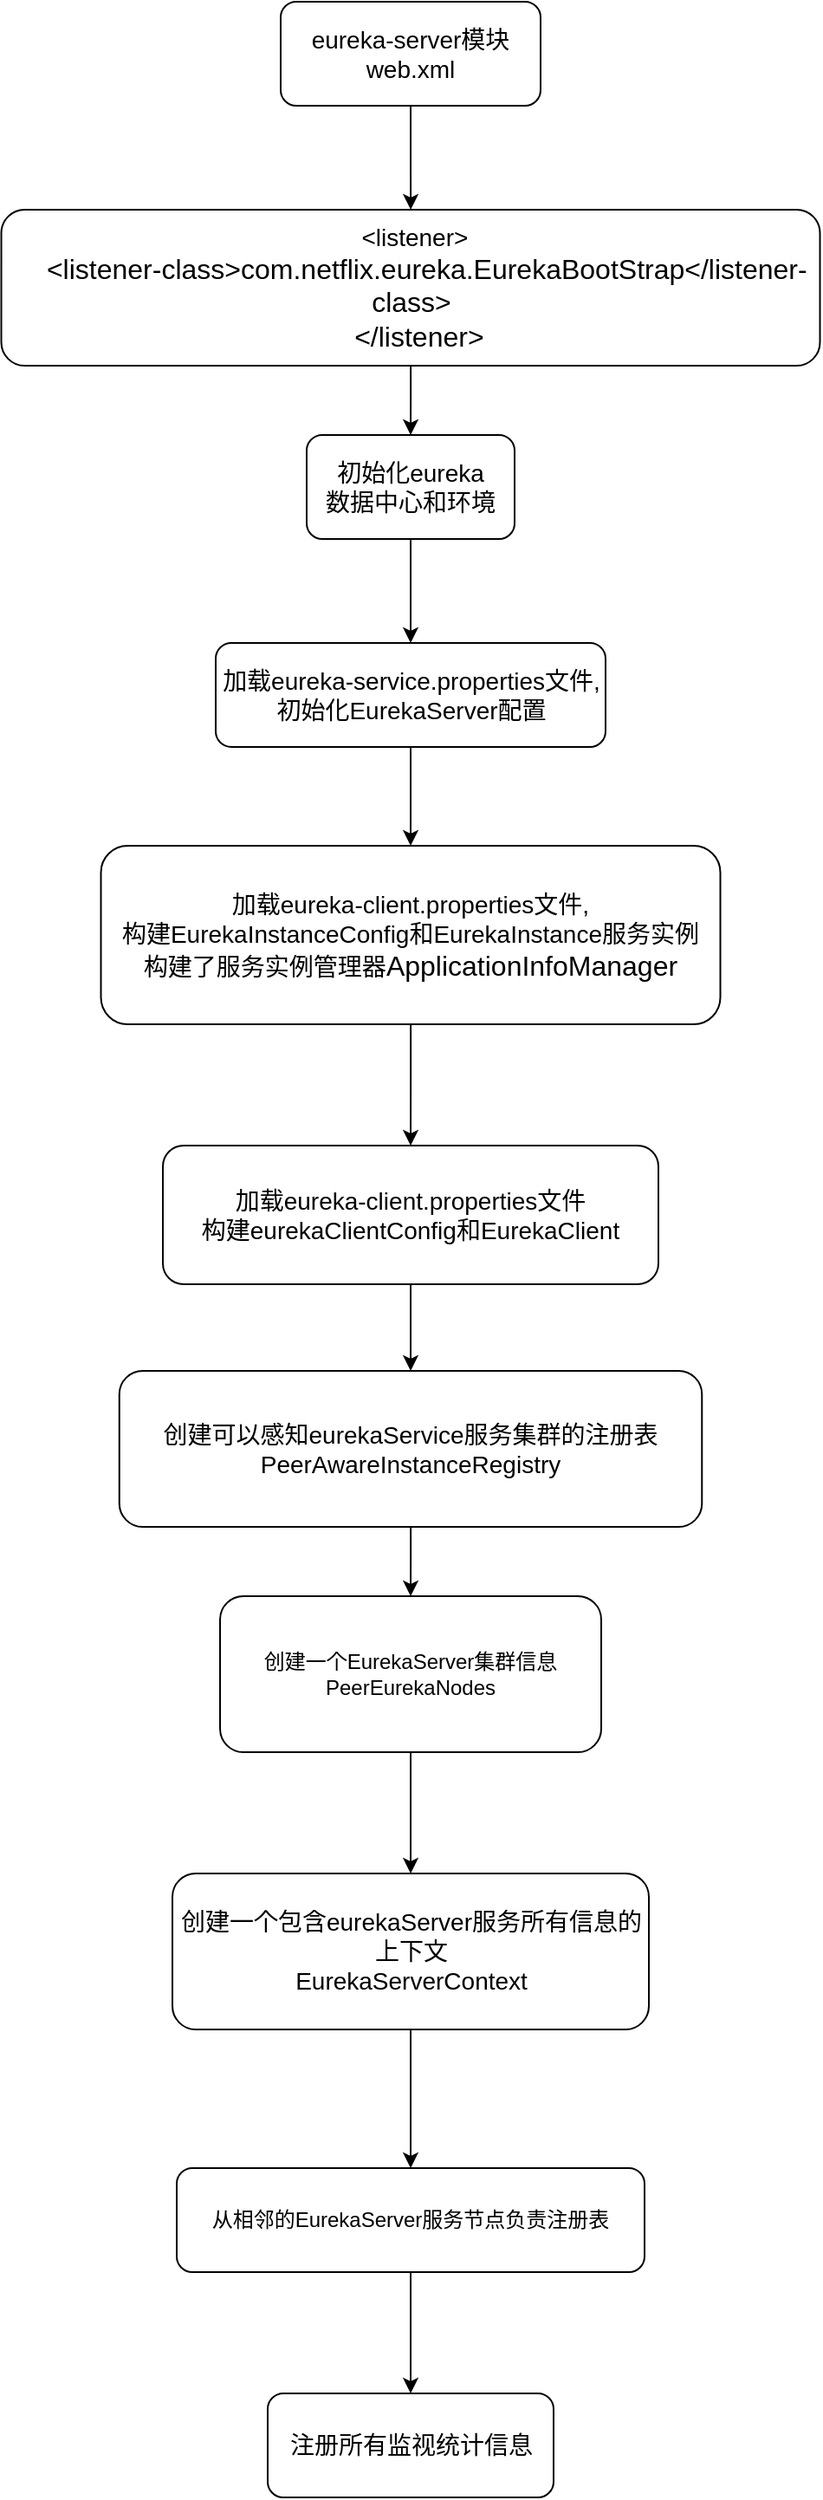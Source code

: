 <mxfile version="14.2.9" type="github">
  <diagram id="sQ6djOb2pGjh4PNV8spg" name="Page-1">
    <mxGraphModel dx="1067" dy="486" grid="1" gridSize="10" guides="1" tooltips="1" connect="1" arrows="1" fold="1" page="1" pageScale="1" pageWidth="827" pageHeight="1169" math="0" shadow="0">
      <root>
        <mxCell id="0" />
        <mxCell id="1" parent="0" />
        <mxCell id="tDibTG8U5VY8NC5ciB29-3" style="edgeStyle=orthogonalEdgeStyle;rounded=0;orthogonalLoop=1;jettySize=auto;html=1;" edge="1" parent="1" source="tDibTG8U5VY8NC5ciB29-1" target="tDibTG8U5VY8NC5ciB29-2">
          <mxGeometry relative="1" as="geometry" />
        </mxCell>
        <mxCell id="tDibTG8U5VY8NC5ciB29-1" value="&lt;font style=&quot;font-size: 14px&quot;&gt;eureka-server模块&lt;br&gt;web.xml&lt;/font&gt;" style="rounded=1;whiteSpace=wrap;html=1;" vertex="1" parent="1">
          <mxGeometry x="280" y="30" width="150" height="60" as="geometry" />
        </mxCell>
        <mxCell id="tDibTG8U5VY8NC5ciB29-6" style="edgeStyle=orthogonalEdgeStyle;rounded=0;orthogonalLoop=1;jettySize=auto;html=1;entryX=0.5;entryY=0;entryDx=0;entryDy=0;" edge="1" parent="1" source="tDibTG8U5VY8NC5ciB29-2" target="tDibTG8U5VY8NC5ciB29-4">
          <mxGeometry relative="1" as="geometry" />
        </mxCell>
        <mxCell id="tDibTG8U5VY8NC5ciB29-2" value="&lt;div&gt;&lt;font style=&quot;font-size: 14px&quot;&gt;&amp;nbsp;&amp;lt;listener&amp;gt;&lt;/font&gt;&lt;/div&gt;&lt;div&gt;&lt;font size=&quot;3&quot;&gt;&amp;nbsp; &amp;nbsp; &amp;lt;listener-class&amp;gt;com.netflix.eureka.EurekaBootStrap&amp;lt;/listener-class&amp;gt;&lt;/font&gt;&lt;/div&gt;&lt;div&gt;&lt;font size=&quot;3&quot;&gt;&amp;nbsp; &amp;lt;/listener&amp;gt;&lt;/font&gt;&lt;/div&gt;" style="rounded=1;whiteSpace=wrap;html=1;" vertex="1" parent="1">
          <mxGeometry x="118.75" y="150" width="472.5" height="90" as="geometry" />
        </mxCell>
        <mxCell id="tDibTG8U5VY8NC5ciB29-8" style="edgeStyle=orthogonalEdgeStyle;rounded=0;orthogonalLoop=1;jettySize=auto;html=1;entryX=0.5;entryY=0;entryDx=0;entryDy=0;" edge="1" parent="1" source="tDibTG8U5VY8NC5ciB29-4" target="tDibTG8U5VY8NC5ciB29-7">
          <mxGeometry relative="1" as="geometry" />
        </mxCell>
        <mxCell id="tDibTG8U5VY8NC5ciB29-4" value="&lt;font style=&quot;font-size: 14px&quot;&gt;初始化eureka&lt;br&gt;数据中心和环境&lt;/font&gt;" style="rounded=1;whiteSpace=wrap;html=1;" vertex="1" parent="1">
          <mxGeometry x="295" y="280" width="120" height="60" as="geometry" />
        </mxCell>
        <mxCell id="tDibTG8U5VY8NC5ciB29-10" style="edgeStyle=orthogonalEdgeStyle;rounded=0;orthogonalLoop=1;jettySize=auto;html=1;entryX=0.5;entryY=0;entryDx=0;entryDy=0;" edge="1" parent="1" source="tDibTG8U5VY8NC5ciB29-7" target="tDibTG8U5VY8NC5ciB29-9">
          <mxGeometry relative="1" as="geometry" />
        </mxCell>
        <mxCell id="tDibTG8U5VY8NC5ciB29-7" value="&lt;font style=&quot;font-size: 14px&quot;&gt;加载eureka-service.properties文件,初始化EurekaServer配置&lt;/font&gt;" style="rounded=1;whiteSpace=wrap;html=1;" vertex="1" parent="1">
          <mxGeometry x="242.5" y="400" width="225" height="60" as="geometry" />
        </mxCell>
        <mxCell id="tDibTG8U5VY8NC5ciB29-12" style="edgeStyle=orthogonalEdgeStyle;rounded=0;orthogonalLoop=1;jettySize=auto;html=1;" edge="1" parent="1" source="tDibTG8U5VY8NC5ciB29-9" target="tDibTG8U5VY8NC5ciB29-11">
          <mxGeometry relative="1" as="geometry" />
        </mxCell>
        <mxCell id="tDibTG8U5VY8NC5ciB29-9" value="&lt;font style=&quot;font-size: 14px&quot;&gt;加载eureka-client.properties文件,&lt;br&gt;构建EurekaInstanceConfig和EurekaInstance服务实例&lt;br&gt;构建了服务实例管理器&lt;/font&gt;&lt;span style=&quot;background-color: rgb(255 , 255 , 255) ; font-size: 12pt&quot;&gt;ApplicationInfoManager&lt;/span&gt;" style="rounded=1;whiteSpace=wrap;html=1;" vertex="1" parent="1">
          <mxGeometry x="176.25" y="517" width="357.5" height="103" as="geometry" />
        </mxCell>
        <mxCell id="tDibTG8U5VY8NC5ciB29-14" style="edgeStyle=orthogonalEdgeStyle;rounded=0;orthogonalLoop=1;jettySize=auto;html=1;entryX=0.5;entryY=0;entryDx=0;entryDy=0;" edge="1" parent="1" source="tDibTG8U5VY8NC5ciB29-11" target="tDibTG8U5VY8NC5ciB29-13">
          <mxGeometry relative="1" as="geometry" />
        </mxCell>
        <mxCell id="tDibTG8U5VY8NC5ciB29-11" value="&lt;font style=&quot;font-size: 14px&quot;&gt;加载eureka-client.properties文件&lt;br&gt;构建eurekaClientConfig和EurekaClient&lt;/font&gt;" style="rounded=1;whiteSpace=wrap;html=1;" vertex="1" parent="1">
          <mxGeometry x="212" y="690" width="286" height="80" as="geometry" />
        </mxCell>
        <mxCell id="tDibTG8U5VY8NC5ciB29-16" style="edgeStyle=orthogonalEdgeStyle;rounded=0;orthogonalLoop=1;jettySize=auto;html=1;" edge="1" parent="1" source="tDibTG8U5VY8NC5ciB29-13" target="tDibTG8U5VY8NC5ciB29-15">
          <mxGeometry relative="1" as="geometry" />
        </mxCell>
        <mxCell id="tDibTG8U5VY8NC5ciB29-13" value="&lt;font&gt;&lt;span style=&quot;font-size: 14px&quot;&gt;创建可以感知eurekaService服务集群的注册表&lt;/span&gt;&lt;br&gt;&lt;span style=&quot;font-size: 14px&quot;&gt;PeerAwareInstanceRegistry&lt;/span&gt;&lt;br&gt;&lt;/font&gt;" style="rounded=1;whiteSpace=wrap;html=1;" vertex="1" parent="1">
          <mxGeometry x="186.88" y="820" width="336.25" height="90" as="geometry" />
        </mxCell>
        <mxCell id="tDibTG8U5VY8NC5ciB29-18" style="edgeStyle=orthogonalEdgeStyle;rounded=0;orthogonalLoop=1;jettySize=auto;html=1;entryX=0.5;entryY=0;entryDx=0;entryDy=0;" edge="1" parent="1" source="tDibTG8U5VY8NC5ciB29-15" target="tDibTG8U5VY8NC5ciB29-17">
          <mxGeometry relative="1" as="geometry" />
        </mxCell>
        <mxCell id="tDibTG8U5VY8NC5ciB29-15" value="创建一个EurekaServer集群信息&lt;br&gt;PeerEurekaNodes" style="rounded=1;whiteSpace=wrap;html=1;" vertex="1" parent="1">
          <mxGeometry x="245.01" y="950" width="220" height="90" as="geometry" />
        </mxCell>
        <mxCell id="tDibTG8U5VY8NC5ciB29-20" style="edgeStyle=orthogonalEdgeStyle;rounded=0;orthogonalLoop=1;jettySize=auto;html=1;" edge="1" parent="1" source="tDibTG8U5VY8NC5ciB29-17" target="tDibTG8U5VY8NC5ciB29-19">
          <mxGeometry relative="1" as="geometry" />
        </mxCell>
        <mxCell id="tDibTG8U5VY8NC5ciB29-17" value="&lt;font style=&quot;font-size: 14px&quot;&gt;创建一个包含eurekaServer服务所有信息的上下文&lt;br&gt;EurekaServerContext&lt;/font&gt;" style="rounded=1;whiteSpace=wrap;html=1;" vertex="1" parent="1">
          <mxGeometry x="217.51" y="1110" width="274.99" height="90" as="geometry" />
        </mxCell>
        <mxCell id="tDibTG8U5VY8NC5ciB29-22" style="edgeStyle=orthogonalEdgeStyle;rounded=0;orthogonalLoop=1;jettySize=auto;html=1;" edge="1" parent="1" source="tDibTG8U5VY8NC5ciB29-19" target="tDibTG8U5VY8NC5ciB29-21">
          <mxGeometry relative="1" as="geometry" />
        </mxCell>
        <mxCell id="tDibTG8U5VY8NC5ciB29-19" value="从相邻的EurekaServer服务节点负责注册表" style="rounded=1;whiteSpace=wrap;html=1;" vertex="1" parent="1">
          <mxGeometry x="220" y="1280" width="270" height="60" as="geometry" />
        </mxCell>
        <mxCell id="tDibTG8U5VY8NC5ciB29-21" value="&lt;font style=&quot;font-size: 14px&quot;&gt;注册所有监视统计信息&lt;/font&gt;" style="rounded=1;whiteSpace=wrap;html=1;" vertex="1" parent="1">
          <mxGeometry x="272.5" y="1410" width="165" height="60" as="geometry" />
        </mxCell>
      </root>
    </mxGraphModel>
  </diagram>
</mxfile>
